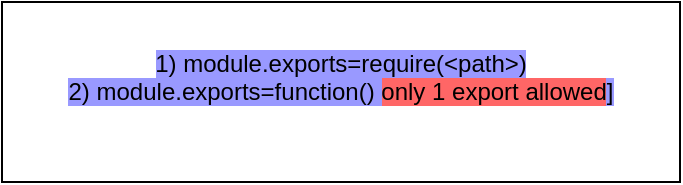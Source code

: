 <mxfile version="24.5.4" type="device">
  <diagram name="Page-1" id="fHtjaYZisIco3m9Lkhtc">
    <mxGraphModel dx="954" dy="592" grid="1" gridSize="10" guides="1" tooltips="1" connect="1" arrows="1" fold="1" page="1" pageScale="1" pageWidth="827" pageHeight="1169" math="0" shadow="0">
      <root>
        <mxCell id="0" />
        <mxCell id="1" parent="0" />
        <mxCell id="5rjJDWqNnwEzxwZfXGN3-1" value="&lt;span style=&quot;background-color: rgb(153, 153, 255);&quot;&gt;1) module.exports=require(&amp;lt;path&amp;gt;)&lt;/span&gt;&lt;div&gt;&lt;span style=&quot;background-color: rgb(153, 153, 255);&quot;&gt;2) module.exports=function() &lt;/span&gt;&lt;span style=&quot;background-color: rgb(255, 102, 102);&quot;&gt;only 1 export allowed&lt;/span&gt;&lt;span style=&quot;background-color: rgb(153, 153, 255);&quot;&gt;]&lt;/span&gt;&lt;/div&gt;&lt;div&gt;&lt;span style=&quot;background-color: rgb(153, 153, 255);&quot;&gt;&lt;br&gt;&lt;/span&gt;&lt;/div&gt;" style="rounded=0;whiteSpace=wrap;html=1;" vertex="1" parent="1">
          <mxGeometry x="361" y="250" width="339" height="90" as="geometry" />
        </mxCell>
      </root>
    </mxGraphModel>
  </diagram>
</mxfile>
